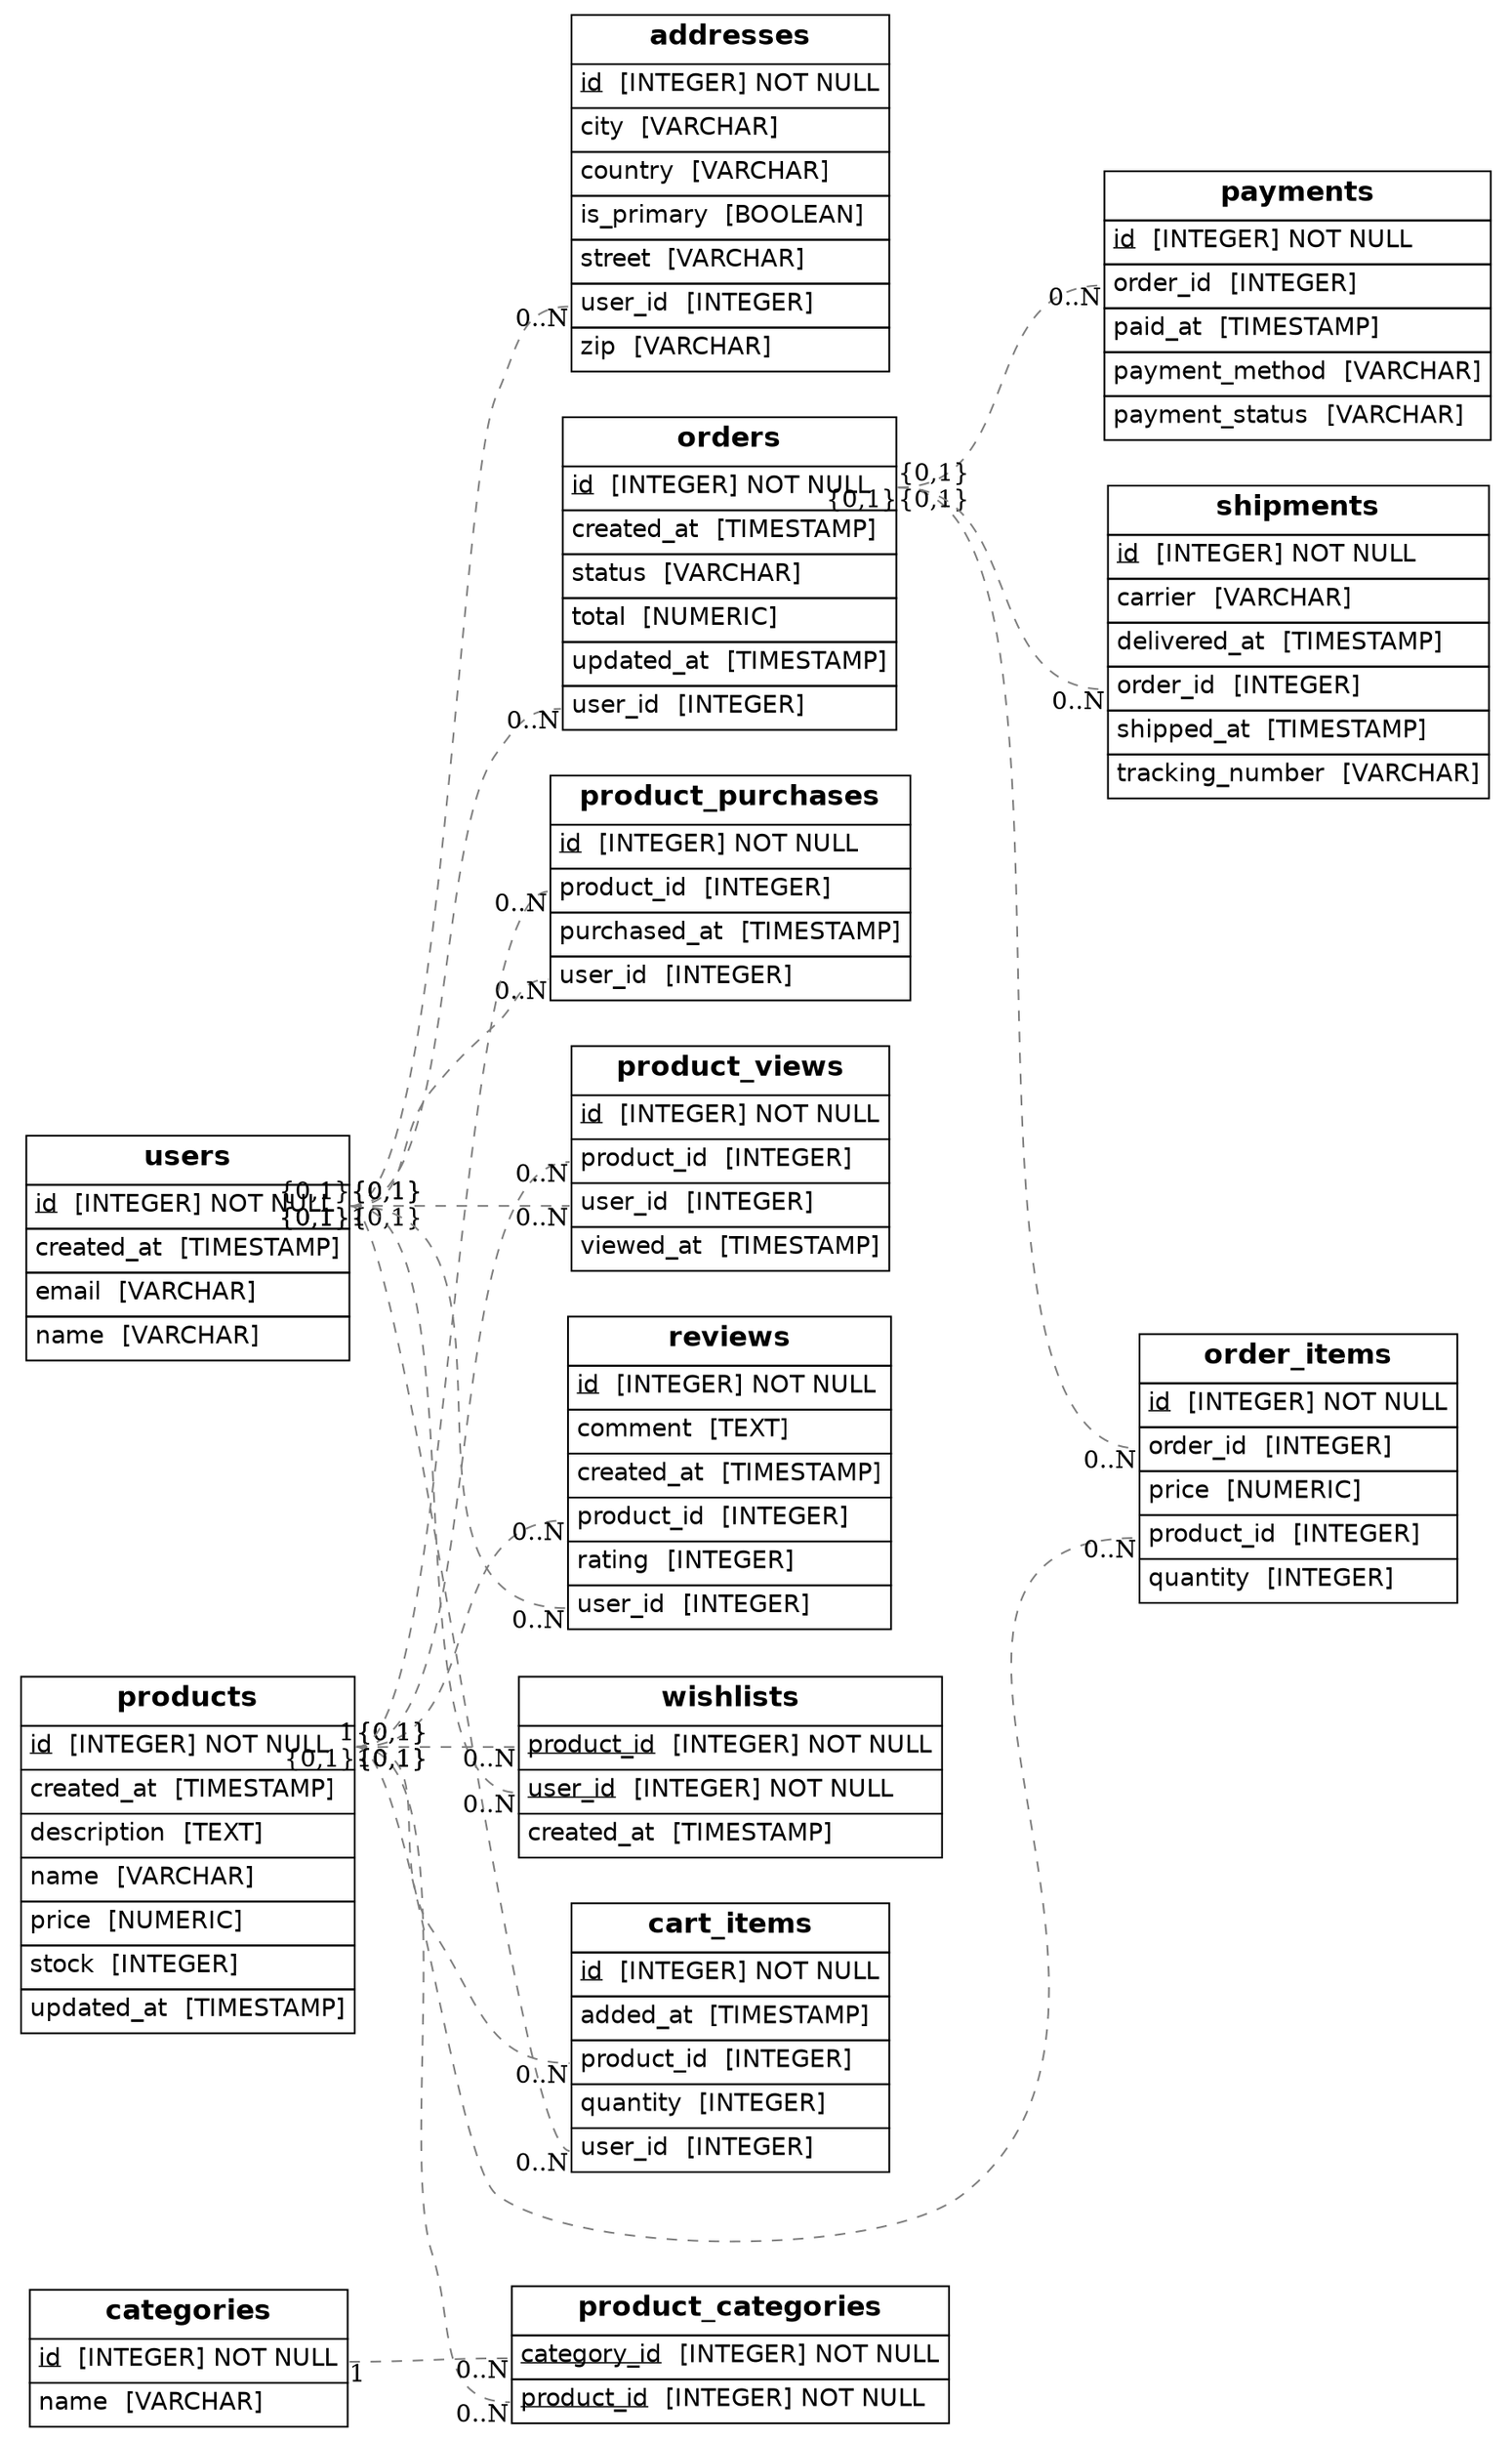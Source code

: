 
      graph {
         graph [rankdir=LR];
         node [label="\N",
             shape=plaintext
         ];
         edge [color=gray50,
             minlen=2,
             style=dashed
         ];
      
"users" [label=<<FONT FACE="Helvetica"><TABLE BORDER="0" CELLBORDER="1" CELLPADDING="4" CELLSPACING="0"><TR><TD><B><FONT POINT-SIZE="16">users</FONT></B></TD></TR><TR><TD ALIGN="LEFT" PORT="id"><u><FONT>id</FONT></u> <FONT> [INTEGER]</FONT> NOT NULL</TD></TR><TR><TD ALIGN="LEFT" PORT="created_at"><FONT>created_at</FONT> <FONT> [TIMESTAMP]</FONT></TD></TR><TR><TD ALIGN="LEFT" PORT="email"><FONT>email</FONT> <FONT> [VARCHAR]</FONT></TD></TR><TR><TD ALIGN="LEFT" PORT="name"><FONT>name</FONT> <FONT> [VARCHAR]</FONT></TD></TR></TABLE></FONT>>];
"addresses" [label=<<FONT FACE="Helvetica"><TABLE BORDER="0" CELLBORDER="1" CELLPADDING="4" CELLSPACING="0"><TR><TD><B><FONT POINT-SIZE="16">addresses</FONT></B></TD></TR><TR><TD ALIGN="LEFT" PORT="id"><u><FONT>id</FONT></u> <FONT> [INTEGER]</FONT> NOT NULL</TD></TR><TR><TD ALIGN="LEFT" PORT="city"><FONT>city</FONT> <FONT> [VARCHAR]</FONT></TD></TR><TR><TD ALIGN="LEFT" PORT="country"><FONT>country</FONT> <FONT> [VARCHAR]</FONT></TD></TR><TR><TD ALIGN="LEFT" PORT="is_primary"><FONT>is_primary</FONT> <FONT> [BOOLEAN]</FONT></TD></TR><TR><TD ALIGN="LEFT" PORT="street"><FONT>street</FONT> <FONT> [VARCHAR]</FONT></TD></TR><TR><TD ALIGN="LEFT" PORT="user_id"><FONT>user_id</FONT> <FONT> [INTEGER]</FONT></TD></TR><TR><TD ALIGN="LEFT" PORT="zip"><FONT>zip</FONT> <FONT> [VARCHAR]</FONT></TD></TR></TABLE></FONT>>];
"products" [label=<<FONT FACE="Helvetica"><TABLE BORDER="0" CELLBORDER="1" CELLPADDING="4" CELLSPACING="0"><TR><TD><B><FONT POINT-SIZE="16">products</FONT></B></TD></TR><TR><TD ALIGN="LEFT" PORT="id"><u><FONT>id</FONT></u> <FONT> [INTEGER]</FONT> NOT NULL</TD></TR><TR><TD ALIGN="LEFT" PORT="created_at"><FONT>created_at</FONT> <FONT> [TIMESTAMP]</FONT></TD></TR><TR><TD ALIGN="LEFT" PORT="description"><FONT>description</FONT> <FONT> [TEXT]</FONT></TD></TR><TR><TD ALIGN="LEFT" PORT="name"><FONT>name</FONT> <FONT> [VARCHAR]</FONT></TD></TR><TR><TD ALIGN="LEFT" PORT="price"><FONT>price</FONT> <FONT> [NUMERIC]</FONT></TD></TR><TR><TD ALIGN="LEFT" PORT="stock"><FONT>stock</FONT> <FONT> [INTEGER]</FONT></TD></TR><TR><TD ALIGN="LEFT" PORT="updated_at"><FONT>updated_at</FONT> <FONT> [TIMESTAMP]</FONT></TD></TR></TABLE></FONT>>];
"product_categories" [label=<<FONT FACE="Helvetica"><TABLE BORDER="0" CELLBORDER="1" CELLPADDING="4" CELLSPACING="0"><TR><TD><B><FONT POINT-SIZE="16">product_categories</FONT></B></TD></TR><TR><TD ALIGN="LEFT" PORT="category_id"><u><FONT>category_id</FONT></u> <FONT> [INTEGER]</FONT> NOT NULL</TD></TR><TR><TD ALIGN="LEFT" PORT="product_id"><u><FONT>product_id</FONT></u> <FONT> [INTEGER]</FONT> NOT NULL</TD></TR></TABLE></FONT>>];
"categories" [label=<<FONT FACE="Helvetica"><TABLE BORDER="0" CELLBORDER="1" CELLPADDING="4" CELLSPACING="0"><TR><TD><B><FONT POINT-SIZE="16">categories</FONT></B></TD></TR><TR><TD ALIGN="LEFT" PORT="id"><u><FONT>id</FONT></u> <FONT> [INTEGER]</FONT> NOT NULL</TD></TR><TR><TD ALIGN="LEFT" PORT="name"><FONT>name</FONT> <FONT> [VARCHAR]</FONT></TD></TR></TABLE></FONT>>];
"orders" [label=<<FONT FACE="Helvetica"><TABLE BORDER="0" CELLBORDER="1" CELLPADDING="4" CELLSPACING="0"><TR><TD><B><FONT POINT-SIZE="16">orders</FONT></B></TD></TR><TR><TD ALIGN="LEFT" PORT="id"><u><FONT>id</FONT></u> <FONT> [INTEGER]</FONT> NOT NULL</TD></TR><TR><TD ALIGN="LEFT" PORT="created_at"><FONT>created_at</FONT> <FONT> [TIMESTAMP]</FONT></TD></TR><TR><TD ALIGN="LEFT" PORT="status"><FONT>status</FONT> <FONT> [VARCHAR]</FONT></TD></TR><TR><TD ALIGN="LEFT" PORT="total"><FONT>total</FONT> <FONT> [NUMERIC]</FONT></TD></TR><TR><TD ALIGN="LEFT" PORT="updated_at"><FONT>updated_at</FONT> <FONT> [TIMESTAMP]</FONT></TD></TR><TR><TD ALIGN="LEFT" PORT="user_id"><FONT>user_id</FONT> <FONT> [INTEGER]</FONT></TD></TR></TABLE></FONT>>];
"order_items" [label=<<FONT FACE="Helvetica"><TABLE BORDER="0" CELLBORDER="1" CELLPADDING="4" CELLSPACING="0"><TR><TD><B><FONT POINT-SIZE="16">order_items</FONT></B></TD></TR><TR><TD ALIGN="LEFT" PORT="id"><u><FONT>id</FONT></u> <FONT> [INTEGER]</FONT> NOT NULL</TD></TR><TR><TD ALIGN="LEFT" PORT="order_id"><FONT>order_id</FONT> <FONT> [INTEGER]</FONT></TD></TR><TR><TD ALIGN="LEFT" PORT="price"><FONT>price</FONT> <FONT> [NUMERIC]</FONT></TD></TR><TR><TD ALIGN="LEFT" PORT="product_id"><FONT>product_id</FONT> <FONT> [INTEGER]</FONT></TD></TR><TR><TD ALIGN="LEFT" PORT="quantity"><FONT>quantity</FONT> <FONT> [INTEGER]</FONT></TD></TR></TABLE></FONT>>];
"payments" [label=<<FONT FACE="Helvetica"><TABLE BORDER="0" CELLBORDER="1" CELLPADDING="4" CELLSPACING="0"><TR><TD><B><FONT POINT-SIZE="16">payments</FONT></B></TD></TR><TR><TD ALIGN="LEFT" PORT="id"><u><FONT>id</FONT></u> <FONT> [INTEGER]</FONT> NOT NULL</TD></TR><TR><TD ALIGN="LEFT" PORT="order_id"><FONT>order_id</FONT> <FONT> [INTEGER]</FONT></TD></TR><TR><TD ALIGN="LEFT" PORT="paid_at"><FONT>paid_at</FONT> <FONT> [TIMESTAMP]</FONT></TD></TR><TR><TD ALIGN="LEFT" PORT="payment_method"><FONT>payment_method</FONT> <FONT> [VARCHAR]</FONT></TD></TR><TR><TD ALIGN="LEFT" PORT="payment_status"><FONT>payment_status</FONT> <FONT> [VARCHAR]</FONT></TD></TR></TABLE></FONT>>];
"reviews" [label=<<FONT FACE="Helvetica"><TABLE BORDER="0" CELLBORDER="1" CELLPADDING="4" CELLSPACING="0"><TR><TD><B><FONT POINT-SIZE="16">reviews</FONT></B></TD></TR><TR><TD ALIGN="LEFT" PORT="id"><u><FONT>id</FONT></u> <FONT> [INTEGER]</FONT> NOT NULL</TD></TR><TR><TD ALIGN="LEFT" PORT="comment"><FONT>comment</FONT> <FONT> [TEXT]</FONT></TD></TR><TR><TD ALIGN="LEFT" PORT="created_at"><FONT>created_at</FONT> <FONT> [TIMESTAMP]</FONT></TD></TR><TR><TD ALIGN="LEFT" PORT="product_id"><FONT>product_id</FONT> <FONT> [INTEGER]</FONT></TD></TR><TR><TD ALIGN="LEFT" PORT="rating"><FONT>rating</FONT> <FONT> [INTEGER]</FONT></TD></TR><TR><TD ALIGN="LEFT" PORT="user_id"><FONT>user_id</FONT> <FONT> [INTEGER]</FONT></TD></TR></TABLE></FONT>>];
"cart_items" [label=<<FONT FACE="Helvetica"><TABLE BORDER="0" CELLBORDER="1" CELLPADDING="4" CELLSPACING="0"><TR><TD><B><FONT POINT-SIZE="16">cart_items</FONT></B></TD></TR><TR><TD ALIGN="LEFT" PORT="id"><u><FONT>id</FONT></u> <FONT> [INTEGER]</FONT> NOT NULL</TD></TR><TR><TD ALIGN="LEFT" PORT="added_at"><FONT>added_at</FONT> <FONT> [TIMESTAMP]</FONT></TD></TR><TR><TD ALIGN="LEFT" PORT="product_id"><FONT>product_id</FONT> <FONT> [INTEGER]</FONT></TD></TR><TR><TD ALIGN="LEFT" PORT="quantity"><FONT>quantity</FONT> <FONT> [INTEGER]</FONT></TD></TR><TR><TD ALIGN="LEFT" PORT="user_id"><FONT>user_id</FONT> <FONT> [INTEGER]</FONT></TD></TR></TABLE></FONT>>];
"shipments" [label=<<FONT FACE="Helvetica"><TABLE BORDER="0" CELLBORDER="1" CELLPADDING="4" CELLSPACING="0"><TR><TD><B><FONT POINT-SIZE="16">shipments</FONT></B></TD></TR><TR><TD ALIGN="LEFT" PORT="id"><u><FONT>id</FONT></u> <FONT> [INTEGER]</FONT> NOT NULL</TD></TR><TR><TD ALIGN="LEFT" PORT="carrier"><FONT>carrier</FONT> <FONT> [VARCHAR]</FONT></TD></TR><TR><TD ALIGN="LEFT" PORT="delivered_at"><FONT>delivered_at</FONT> <FONT> [TIMESTAMP]</FONT></TD></TR><TR><TD ALIGN="LEFT" PORT="order_id"><FONT>order_id</FONT> <FONT> [INTEGER]</FONT></TD></TR><TR><TD ALIGN="LEFT" PORT="shipped_at"><FONT>shipped_at</FONT> <FONT> [TIMESTAMP]</FONT></TD></TR><TR><TD ALIGN="LEFT" PORT="tracking_number"><FONT>tracking_number</FONT> <FONT> [VARCHAR]</FONT></TD></TR></TABLE></FONT>>];
"wishlists" [label=<<FONT FACE="Helvetica"><TABLE BORDER="0" CELLBORDER="1" CELLPADDING="4" CELLSPACING="0"><TR><TD><B><FONT POINT-SIZE="16">wishlists</FONT></B></TD></TR><TR><TD ALIGN="LEFT" PORT="product_id"><u><FONT>product_id</FONT></u> <FONT> [INTEGER]</FONT> NOT NULL</TD></TR><TR><TD ALIGN="LEFT" PORT="user_id"><u><FONT>user_id</FONT></u> <FONT> [INTEGER]</FONT> NOT NULL</TD></TR><TR><TD ALIGN="LEFT" PORT="created_at"><FONT>created_at</FONT> <FONT> [TIMESTAMP]</FONT></TD></TR></TABLE></FONT>>];
"product_views" [label=<<FONT FACE="Helvetica"><TABLE BORDER="0" CELLBORDER="1" CELLPADDING="4" CELLSPACING="0"><TR><TD><B><FONT POINT-SIZE="16">product_views</FONT></B></TD></TR><TR><TD ALIGN="LEFT" PORT="id"><u><FONT>id</FONT></u> <FONT> [INTEGER]</FONT> NOT NULL</TD></TR><TR><TD ALIGN="LEFT" PORT="product_id"><FONT>product_id</FONT> <FONT> [INTEGER]</FONT></TD></TR><TR><TD ALIGN="LEFT" PORT="user_id"><FONT>user_id</FONT> <FONT> [INTEGER]</FONT></TD></TR><TR><TD ALIGN="LEFT" PORT="viewed_at"><FONT>viewed_at</FONT> <FONT> [TIMESTAMP]</FONT></TD></TR></TABLE></FONT>>];
"product_purchases" [label=<<FONT FACE="Helvetica"><TABLE BORDER="0" CELLBORDER="1" CELLPADDING="4" CELLSPACING="0"><TR><TD><B><FONT POINT-SIZE="16">product_purchases</FONT></B></TD></TR><TR><TD ALIGN="LEFT" PORT="id"><u><FONT>id</FONT></u> <FONT> [INTEGER]</FONT> NOT NULL</TD></TR><TR><TD ALIGN="LEFT" PORT="product_id"><FONT>product_id</FONT> <FONT> [INTEGER]</FONT></TD></TR><TR><TD ALIGN="LEFT" PORT="purchased_at"><FONT>purchased_at</FONT> <FONT> [TIMESTAMP]</FONT></TD></TR><TR><TD ALIGN="LEFT" PORT="user_id"><FONT>user_id</FONT> <FONT> [INTEGER]</FONT></TD></TR></TABLE></FONT>>];
"users":"id" -- "addresses":"user_id" [taillabel=<<FONT>{0,1}</FONT>>,headlabel=<<FONT>0..N</FONT>>];
"products":"id" -- "product_categories":"product_id" [taillabel=<<FONT>1</FONT>>,headlabel=<<FONT>0..N</FONT>>];
"categories":"id" -- "product_categories":"category_id" [taillabel=<<FONT>1</FONT>>,headlabel=<<FONT>0..N</FONT>>];
"users":"id" -- "orders":"user_id" [taillabel=<<FONT>{0,1}</FONT>>,headlabel=<<FONT>0..N</FONT>>];
"products":"id" -- "order_items":"product_id" [taillabel=<<FONT>{0,1}</FONT>>,headlabel=<<FONT>0..N</FONT>>];
"orders":"id" -- "order_items":"order_id" [taillabel=<<FONT>{0,1}</FONT>>,headlabel=<<FONT>0..N</FONT>>];
"orders":"id" -- "payments":"order_id" [taillabel=<<FONT>{0,1}</FONT>>,headlabel=<<FONT>0..N</FONT>>];
"products":"id" -- "reviews":"product_id" [taillabel=<<FONT>{0,1}</FONT>>,headlabel=<<FONT>0..N</FONT>>];
"users":"id" -- "reviews":"user_id" [taillabel=<<FONT>{0,1}</FONT>>,headlabel=<<FONT>0..N</FONT>>];
"products":"id" -- "cart_items":"product_id" [taillabel=<<FONT>{0,1}</FONT>>,headlabel=<<FONT>0..N</FONT>>];
"users":"id" -- "cart_items":"user_id" [taillabel=<<FONT>{0,1}</FONT>>,headlabel=<<FONT>0..N</FONT>>];
"orders":"id" -- "shipments":"order_id" [taillabel=<<FONT>{0,1}</FONT>>,headlabel=<<FONT>0..N</FONT>>];
"products":"id" -- "wishlists":"product_id" [taillabel=<<FONT>1</FONT>>,headlabel=<<FONT>0..N</FONT>>];
"users":"id" -- "wishlists":"user_id" [taillabel=<<FONT>1</FONT>>,headlabel=<<FONT>0..N</FONT>>];
"users":"id" -- "product_views":"user_id" [taillabel=<<FONT>{0,1}</FONT>>,headlabel=<<FONT>0..N</FONT>>];
"products":"id" -- "product_views":"product_id" [taillabel=<<FONT>{0,1}</FONT>>,headlabel=<<FONT>0..N</FONT>>];
"users":"id" -- "product_purchases":"user_id" [taillabel=<<FONT>{0,1}</FONT>>,headlabel=<<FONT>0..N</FONT>>];
"products":"id" -- "product_purchases":"product_id" [taillabel=<<FONT>{0,1}</FONT>>,headlabel=<<FONT>0..N</FONT>>];
}
